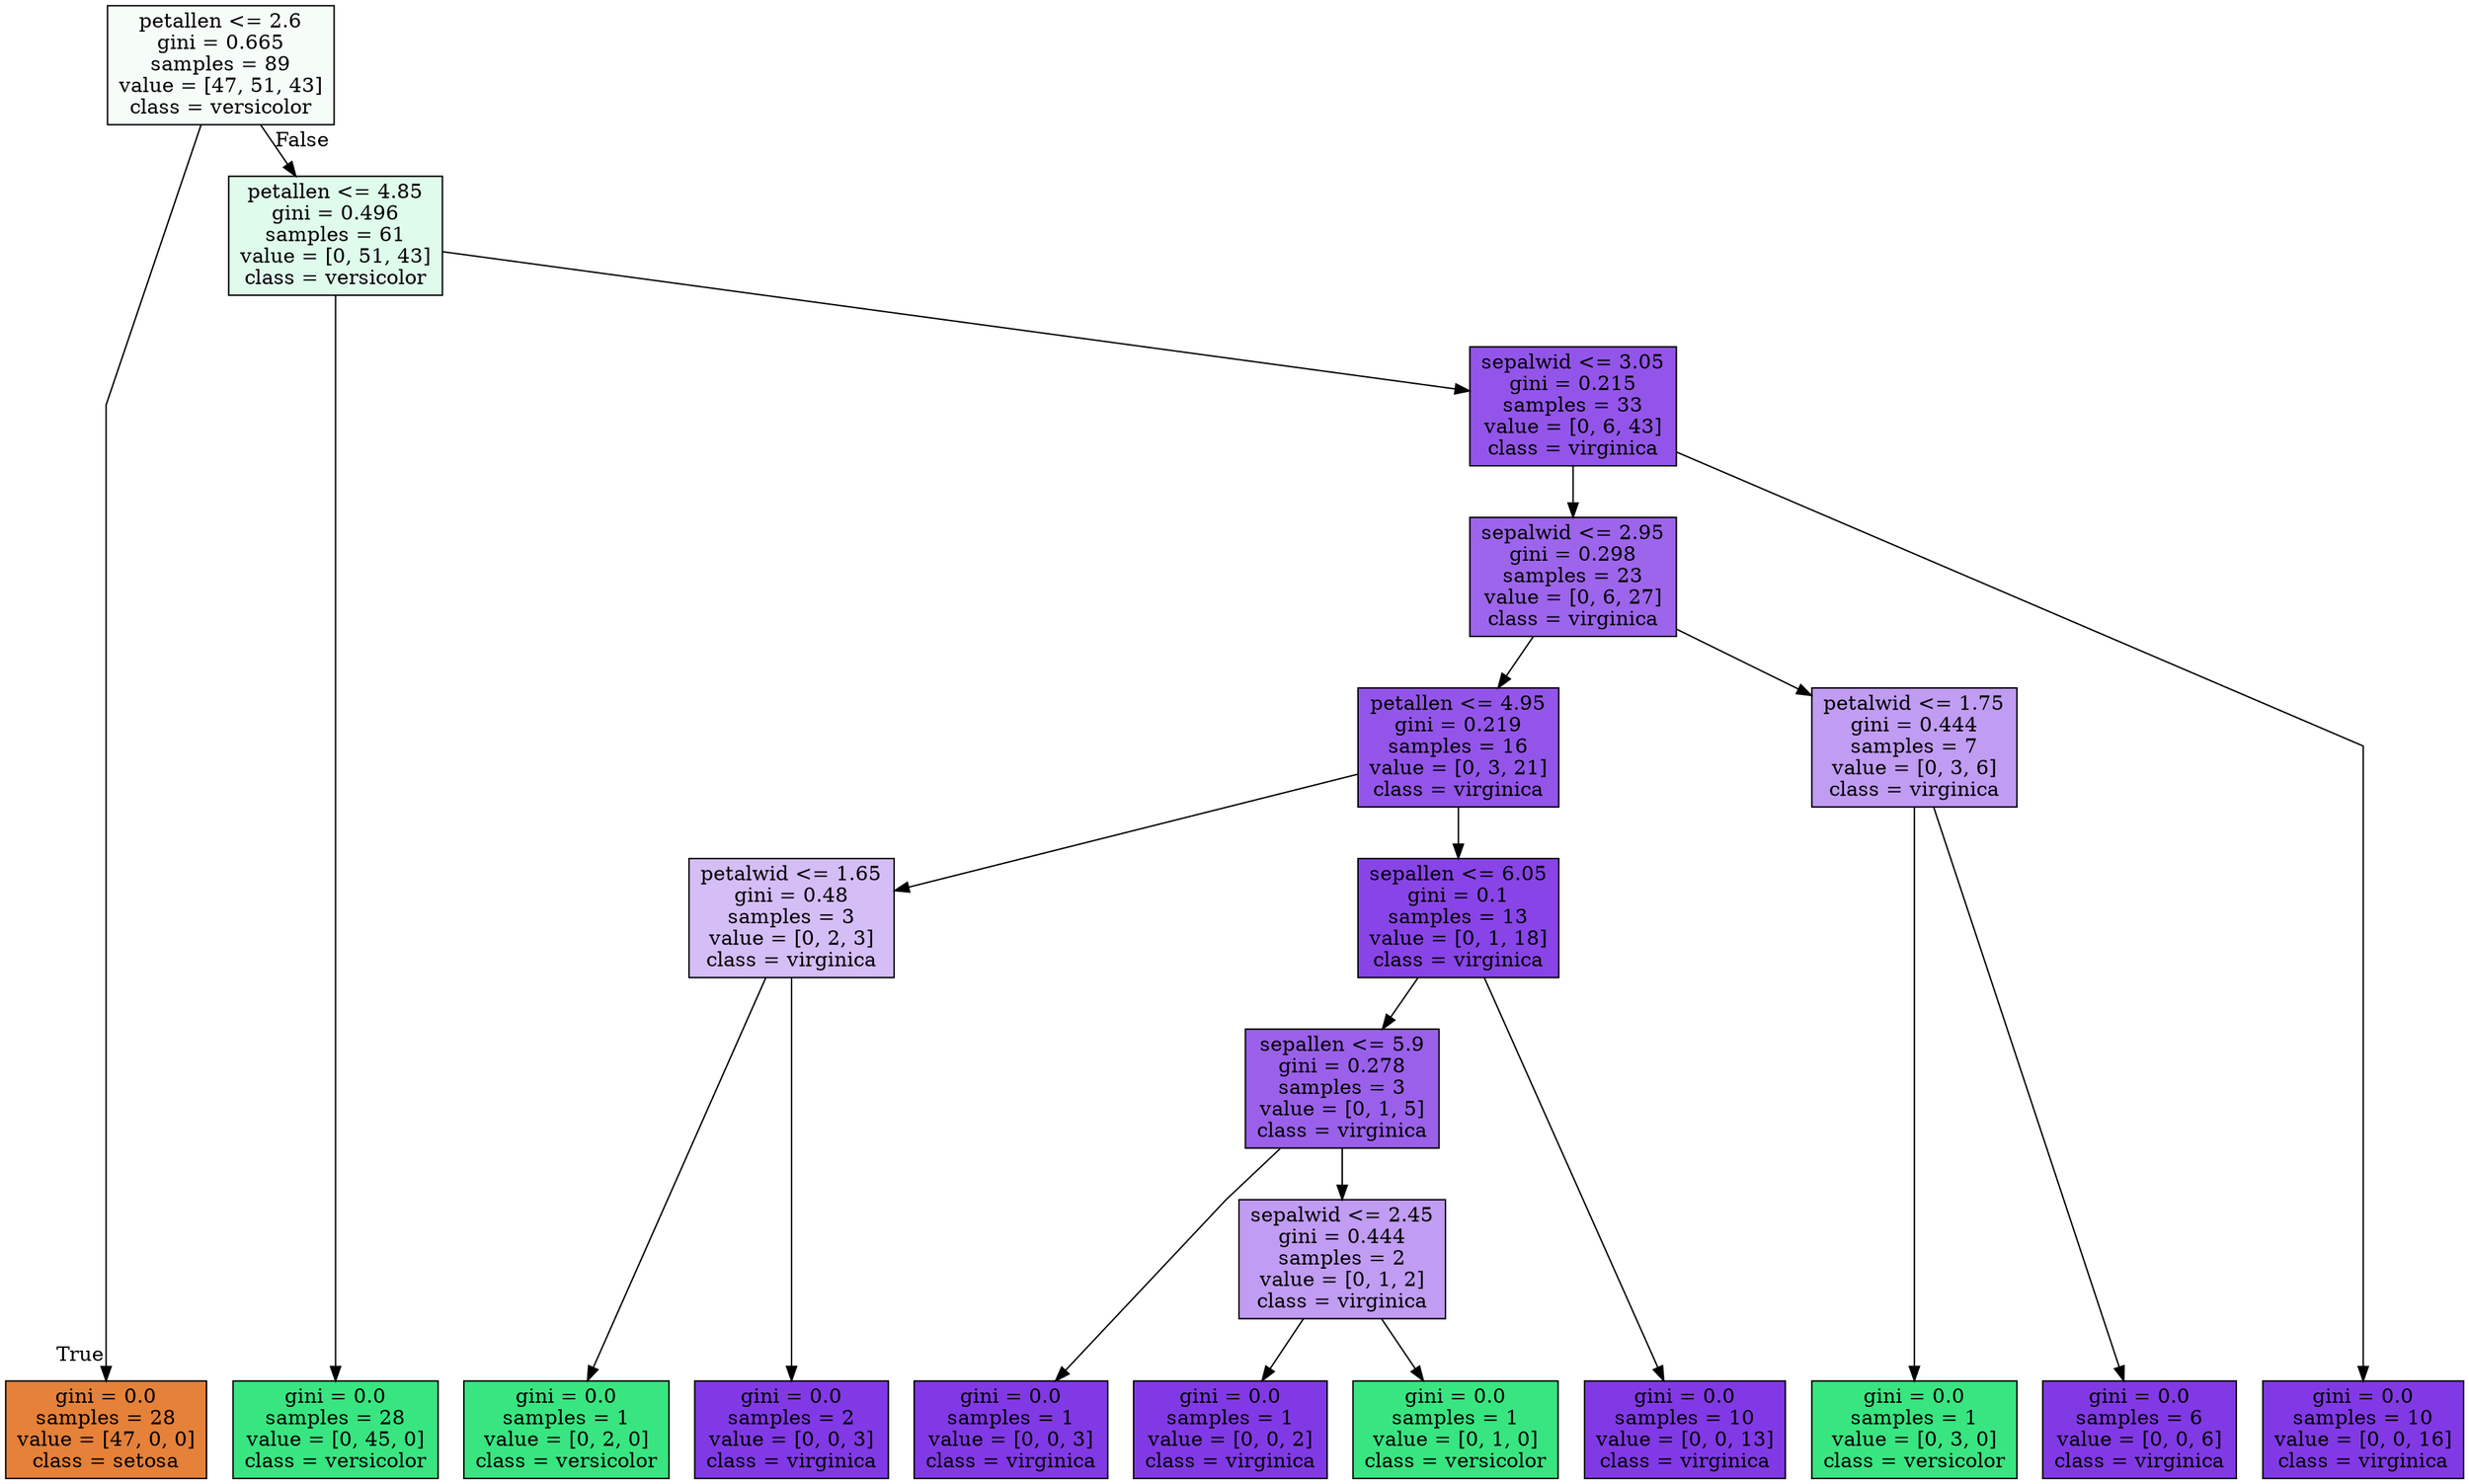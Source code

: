 digraph Tree {
node [shape=box, style="filled", color="black"] ;
graph [ranksep=equally, splines=polyline] ;
0 [label="petallen <= 2.6\ngini = 0.665\nsamples = 89\nvalue = [47, 51, 43]\nclass = versicolor", fillcolor="#39e5810b"] ;
1 [label="gini = 0.0\nsamples = 28\nvalue = [47, 0, 0]\nclass = setosa", fillcolor="#e58139ff"] ;
0 -> 1 [labeldistance=2.5, labelangle=45, headlabel="True"] ;
2 [label="petallen <= 4.85\ngini = 0.496\nsamples = 61\nvalue = [0, 51, 43]\nclass = versicolor", fillcolor="#39e58128"] ;
0 -> 2 [labeldistance=2.5, labelangle=-45, headlabel="False"] ;
3 [label="gini = 0.0\nsamples = 28\nvalue = [0, 45, 0]\nclass = versicolor", fillcolor="#39e581ff"] ;
2 -> 3 ;
4 [label="sepalwid <= 3.05\ngini = 0.215\nsamples = 33\nvalue = [0, 6, 43]\nclass = virginica", fillcolor="#8139e5db"] ;
2 -> 4 ;
5 [label="sepalwid <= 2.95\ngini = 0.298\nsamples = 23\nvalue = [0, 6, 27]\nclass = virginica", fillcolor="#8139e5c6"] ;
4 -> 5 ;
6 [label="petallen <= 4.95\ngini = 0.219\nsamples = 16\nvalue = [0, 3, 21]\nclass = virginica", fillcolor="#8139e5db"] ;
5 -> 6 ;
7 [label="petalwid <= 1.65\ngini = 0.48\nsamples = 3\nvalue = [0, 2, 3]\nclass = virginica", fillcolor="#8139e555"] ;
6 -> 7 ;
8 [label="gini = 0.0\nsamples = 1\nvalue = [0, 2, 0]\nclass = versicolor", fillcolor="#39e581ff"] ;
7 -> 8 ;
9 [label="gini = 0.0\nsamples = 2\nvalue = [0, 0, 3]\nclass = virginica", fillcolor="#8139e5ff"] ;
7 -> 9 ;
10 [label="sepallen <= 6.05\ngini = 0.1\nsamples = 13\nvalue = [0, 1, 18]\nclass = virginica", fillcolor="#8139e5f1"] ;
6 -> 10 ;
11 [label="sepallen <= 5.9\ngini = 0.278\nsamples = 3\nvalue = [0, 1, 5]\nclass = virginica", fillcolor="#8139e5cc"] ;
10 -> 11 ;
12 [label="gini = 0.0\nsamples = 1\nvalue = [0, 0, 3]\nclass = virginica", fillcolor="#8139e5ff"] ;
11 -> 12 ;
13 [label="sepalwid <= 2.45\ngini = 0.444\nsamples = 2\nvalue = [0, 1, 2]\nclass = virginica", fillcolor="#8139e57f"] ;
11 -> 13 ;
14 [label="gini = 0.0\nsamples = 1\nvalue = [0, 0, 2]\nclass = virginica", fillcolor="#8139e5ff"] ;
13 -> 14 ;
15 [label="gini = 0.0\nsamples = 1\nvalue = [0, 1, 0]\nclass = versicolor", fillcolor="#39e581ff"] ;
13 -> 15 ;
16 [label="gini = 0.0\nsamples = 10\nvalue = [0, 0, 13]\nclass = virginica", fillcolor="#8139e5ff"] ;
10 -> 16 ;
17 [label="petalwid <= 1.75\ngini = 0.444\nsamples = 7\nvalue = [0, 3, 6]\nclass = virginica", fillcolor="#8139e57f"] ;
5 -> 17 ;
18 [label="gini = 0.0\nsamples = 1\nvalue = [0, 3, 0]\nclass = versicolor", fillcolor="#39e581ff"] ;
17 -> 18 ;
19 [label="gini = 0.0\nsamples = 6\nvalue = [0, 0, 6]\nclass = virginica", fillcolor="#8139e5ff"] ;
17 -> 19 ;
20 [label="gini = 0.0\nsamples = 10\nvalue = [0, 0, 16]\nclass = virginica", fillcolor="#8139e5ff"] ;
4 -> 20 ;
{rank=same ; 0} ;
{rank=same ; 2} ;
{rank=same ; 4} ;
{rank=same ; 5} ;
{rank=same ; 6; 17} ;
{rank=same ; 7; 10} ;
{rank=same ; 11} ;
{rank=same ; 13} ;
{rank=same ; 1; 3; 8; 9; 12; 14; 15; 16; 18; 19; 20} ;
}